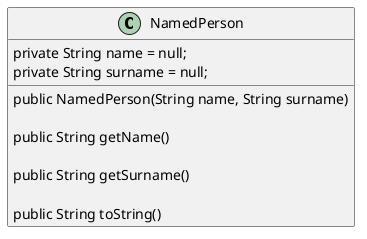 @startuml
class NamedPerson {
    private String name = null;
    private String surname = null;

    public NamedPerson(String name, String surname)

    public String getName()

    public String getSurname()

    public String toString()
}
@enduml
